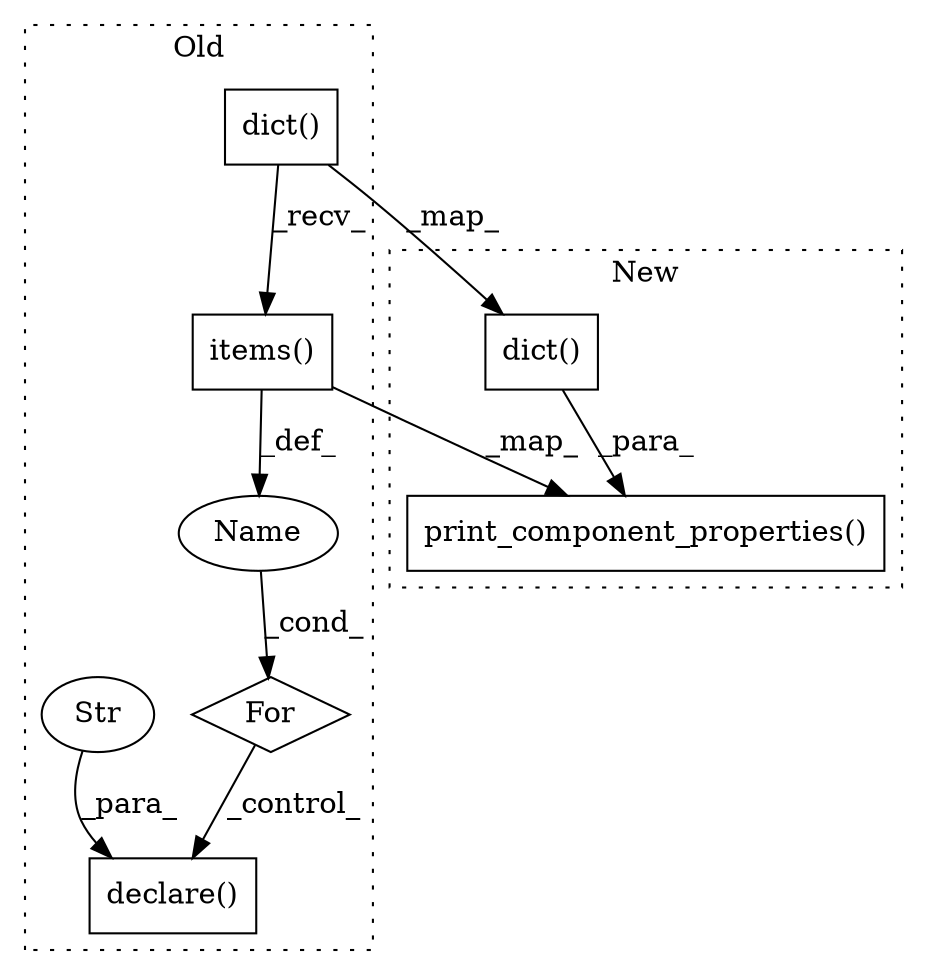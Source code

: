 digraph G {
subgraph cluster0 {
1 [label="items()" a="75" s="4020" l="37" shape="box"];
3 [label="dict()" a="75" s="4020" l="29" shape="box"];
5 [label="declare()" a="75" s="4067,4110" l="18,1" shape="box"];
6 [label="Str" a="66" s="4085" l="25" shape="ellipse"];
7 [label="Name" a="87" s="4011" l="5" shape="ellipse"];
8 [label="For" a="107" s="4002,4057" l="4,10" shape="diamond"];
label = "Old";
style="dotted";
}
subgraph cluster1 {
2 [label="print_component_properties()" a="75" s="4002,4068" l="37,1" shape="box"];
4 [label="dict()" a="75" s="4039" l="29" shape="box"];
label = "New";
style="dotted";
}
1 -> 2 [label="_map_"];
1 -> 7 [label="_def_"];
3 -> 1 [label="_recv_"];
3 -> 4 [label="_map_"];
4 -> 2 [label="_para_"];
6 -> 5 [label="_para_"];
7 -> 8 [label="_cond_"];
8 -> 5 [label="_control_"];
}